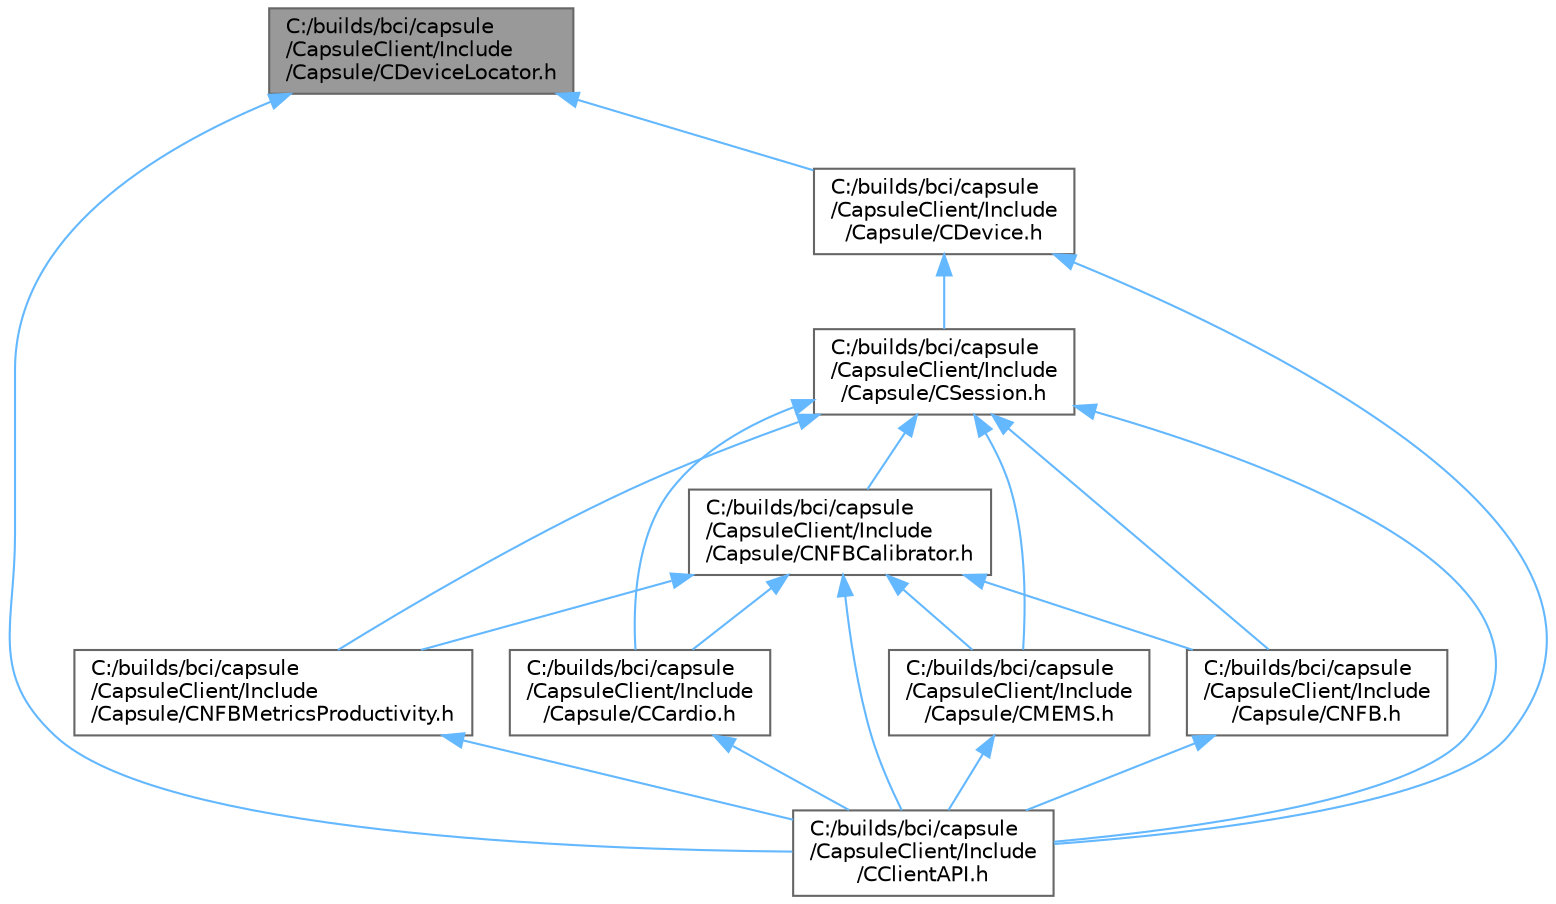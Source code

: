digraph "C:/builds/bci/capsule/CapsuleClient/Include/Capsule/CDeviceLocator.h"
{
 // LATEX_PDF_SIZE
  bgcolor="transparent";
  edge [fontname=Helvetica,fontsize=10,labelfontname=Helvetica,labelfontsize=10];
  node [fontname=Helvetica,fontsize=10,shape=box,height=0.2,width=0.4];
  Node1 [id="Node000001",label="C:/builds/bci/capsule\l/CapsuleClient/Include\l/Capsule/CDeviceLocator.h",height=0.2,width=0.4,color="gray40", fillcolor="grey60", style="filled", fontcolor="black",tooltip=" "];
  Node1 -> Node2 [id="edge1_Node000001_Node000002",dir="back",color="steelblue1",style="solid",tooltip=" "];
  Node2 [id="Node000002",label="C:/builds/bci/capsule\l/CapsuleClient/Include\l/CClientAPI.h",height=0.2,width=0.4,color="grey40", fillcolor="white", style="filled",URL="$_c_client_a_p_i_8h.html",tooltip=" "];
  Node1 -> Node3 [id="edge2_Node000001_Node000003",dir="back",color="steelblue1",style="solid",tooltip=" "];
  Node3 [id="Node000003",label="C:/builds/bci/capsule\l/CapsuleClient/Include\l/Capsule/CDevice.h",height=0.2,width=0.4,color="grey40", fillcolor="white", style="filled",URL="$_c_device_8h.html",tooltip=" "];
  Node3 -> Node2 [id="edge3_Node000003_Node000002",dir="back",color="steelblue1",style="solid",tooltip=" "];
  Node3 -> Node4 [id="edge4_Node000003_Node000004",dir="back",color="steelblue1",style="solid",tooltip=" "];
  Node4 [id="Node000004",label="C:/builds/bci/capsule\l/CapsuleClient/Include\l/Capsule/CSession.h",height=0.2,width=0.4,color="grey40", fillcolor="white", style="filled",URL="$_c_session_8h.html",tooltip=" "];
  Node4 -> Node2 [id="edge5_Node000004_Node000002",dir="back",color="steelblue1",style="solid",tooltip=" "];
  Node4 -> Node5 [id="edge6_Node000004_Node000005",dir="back",color="steelblue1",style="solid",tooltip=" "];
  Node5 [id="Node000005",label="C:/builds/bci/capsule\l/CapsuleClient/Include\l/Capsule/CCardio.h",height=0.2,width=0.4,color="grey40", fillcolor="white", style="filled",URL="$_c_cardio_8h.html",tooltip=" "];
  Node5 -> Node2 [id="edge7_Node000005_Node000002",dir="back",color="steelblue1",style="solid",tooltip=" "];
  Node4 -> Node6 [id="edge8_Node000004_Node000006",dir="back",color="steelblue1",style="solid",tooltip=" "];
  Node6 [id="Node000006",label="C:/builds/bci/capsule\l/CapsuleClient/Include\l/Capsule/CMEMS.h",height=0.2,width=0.4,color="grey40", fillcolor="white", style="filled",URL="$_c_m_e_m_s_8h.html",tooltip=" "];
  Node6 -> Node2 [id="edge9_Node000006_Node000002",dir="back",color="steelblue1",style="solid",tooltip=" "];
  Node4 -> Node7 [id="edge10_Node000004_Node000007",dir="back",color="steelblue1",style="solid",tooltip=" "];
  Node7 [id="Node000007",label="C:/builds/bci/capsule\l/CapsuleClient/Include\l/Capsule/CNFB.h",height=0.2,width=0.4,color="grey40", fillcolor="white", style="filled",URL="$_c_n_f_b_8h.html",tooltip=" "];
  Node7 -> Node2 [id="edge11_Node000007_Node000002",dir="back",color="steelblue1",style="solid",tooltip=" "];
  Node4 -> Node8 [id="edge12_Node000004_Node000008",dir="back",color="steelblue1",style="solid",tooltip=" "];
  Node8 [id="Node000008",label="C:/builds/bci/capsule\l/CapsuleClient/Include\l/Capsule/CNFBCalibrator.h",height=0.2,width=0.4,color="grey40", fillcolor="white", style="filled",URL="$_c_n_f_b_calibrator_8h.html",tooltip=" "];
  Node8 -> Node2 [id="edge13_Node000008_Node000002",dir="back",color="steelblue1",style="solid",tooltip=" "];
  Node8 -> Node5 [id="edge14_Node000008_Node000005",dir="back",color="steelblue1",style="solid",tooltip=" "];
  Node8 -> Node6 [id="edge15_Node000008_Node000006",dir="back",color="steelblue1",style="solid",tooltip=" "];
  Node8 -> Node7 [id="edge16_Node000008_Node000007",dir="back",color="steelblue1",style="solid",tooltip=" "];
  Node8 -> Node9 [id="edge17_Node000008_Node000009",dir="back",color="steelblue1",style="solid",tooltip=" "];
  Node9 [id="Node000009",label="C:/builds/bci/capsule\l/CapsuleClient/Include\l/Capsule/CNFBMetricsProductivity.h",height=0.2,width=0.4,color="grey40", fillcolor="white", style="filled",URL="$_c_n_f_b_metrics_productivity_8h.html",tooltip=" "];
  Node9 -> Node2 [id="edge18_Node000009_Node000002",dir="back",color="steelblue1",style="solid",tooltip=" "];
  Node4 -> Node9 [id="edge19_Node000004_Node000009",dir="back",color="steelblue1",style="solid",tooltip=" "];
}

